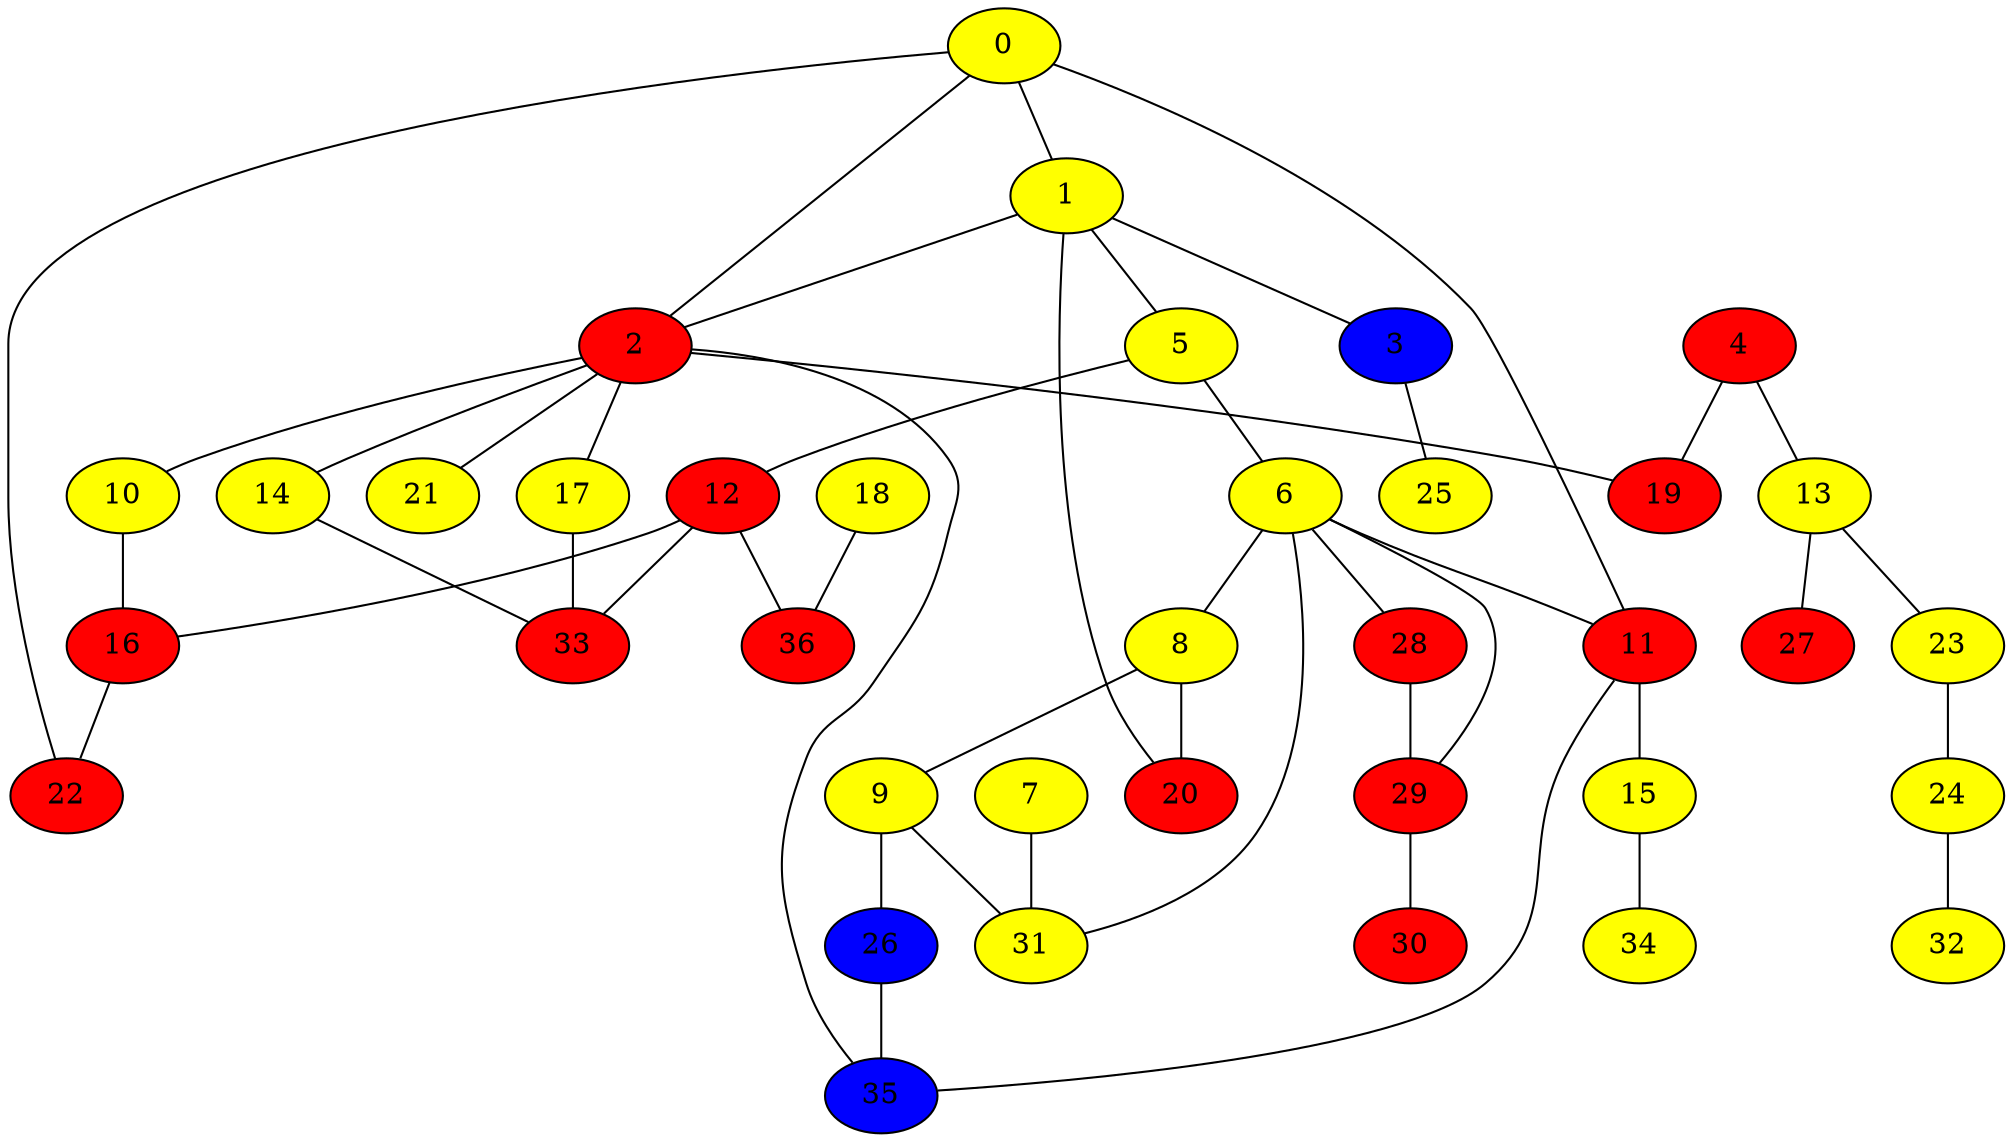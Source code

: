 graph {
0 [style = filled fillcolor = yellow];
1 [style = filled fillcolor = yellow];
2 [style = filled fillcolor = red];
3 [style = filled fillcolor = blue];
4 [style = filled fillcolor = red];
5 [style = filled fillcolor = yellow];
6 [style = filled fillcolor = yellow];
7 [style = filled fillcolor = yellow];
8 [style = filled fillcolor = yellow];
9 [style = filled fillcolor = yellow];
10 [style = filled fillcolor = yellow];
11 [style = filled fillcolor = red];
12 [style = filled fillcolor = red];
13 [style = filled fillcolor = yellow];
14 [style = filled fillcolor = yellow];
15 [style = filled fillcolor = yellow];
16 [style = filled fillcolor = red];
17 [style = filled fillcolor = yellow];
18 [style = filled fillcolor = yellow];
19 [style = filled fillcolor = red];
20 [style = filled fillcolor = red];
21 [style = filled fillcolor = yellow];
22 [style = filled fillcolor = red];
23 [style = filled fillcolor = yellow];
24 [style = filled fillcolor = yellow];
25 [style = filled fillcolor = yellow];
26 [style = filled fillcolor = blue];
27 [style = filled fillcolor = red];
28 [style = filled fillcolor = red];
29 [style = filled fillcolor = red];
30 [style = filled fillcolor = red];
31 [style = filled fillcolor = yellow];
32 [style = filled fillcolor = yellow];
33 [style = filled fillcolor = red];
34 [style = filled fillcolor = yellow];
35 [style = filled fillcolor = blue];
36 [style = filled fillcolor = red];
0 -- 2;
0 -- 1;
0 -- 11;
0 -- 22;
1 -- 2;
1 -- 3;
1 -- 5;
1 -- 20;
2 -- 10;
2 -- 14;
2 -- 17;
2 -- 19;
2 -- 21;
2 -- 35;
3 -- 25;
4 -- 13;
4 -- 19;
5 -- 6;
5 -- 12;
6 -- 8;
6 -- 11;
6 -- 28;
6 -- 29;
6 -- 31;
7 -- 31;
8 -- 9;
8 -- 20;
9 -- 26;
9 -- 31;
10 -- 16;
11 -- 15;
11 -- 35;
12 -- 16;
12 -- 33;
12 -- 36;
13 -- 23;
13 -- 27;
14 -- 33;
15 -- 34;
16 -- 22;
17 -- 33;
18 -- 36;
23 -- 24;
24 -- 32;
26 -- 35;
28 -- 29;
29 -- 30;
}
